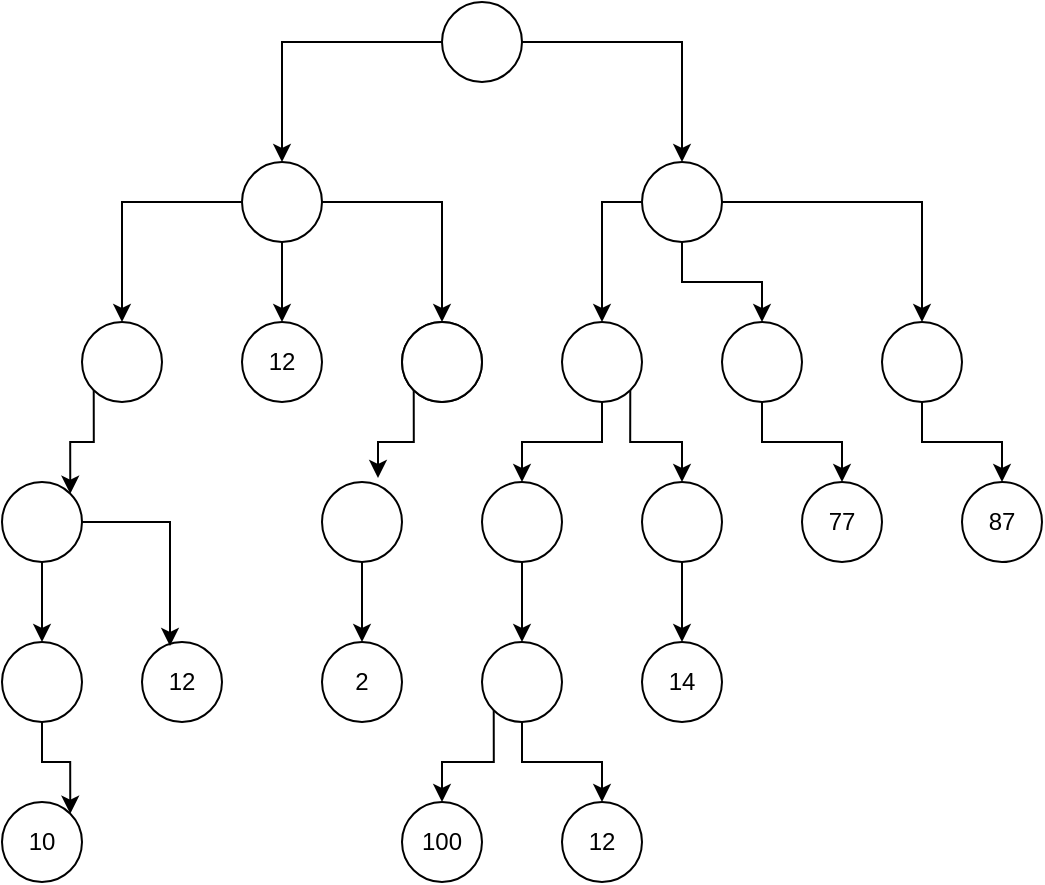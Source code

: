 <mxfile version="14.8.3" type="github">
  <diagram id="tnnwvDFPQhaXpr6YsV1o" name="Page-1">
    <mxGraphModel dx="970" dy="657" grid="1" gridSize="10" guides="1" tooltips="1" connect="1" arrows="1" fold="1" page="1" pageScale="1" pageWidth="827" pageHeight="1169" math="0" shadow="0">
      <root>
        <mxCell id="0" />
        <mxCell id="1" parent="0" />
        <mxCell id="4Q3HJ6j5sPX-1mwMfQ2i-72" style="edgeStyle=orthogonalEdgeStyle;rounded=0;orthogonalLoop=1;jettySize=auto;html=1;exitX=0.5;exitY=1;exitDx=0;exitDy=0;entryX=0.5;entryY=0;entryDx=0;entryDy=0;" edge="1" parent="1" source="4Q3HJ6j5sPX-1mwMfQ2i-45" target="4Q3HJ6j5sPX-1mwMfQ2i-49">
          <mxGeometry relative="1" as="geometry" />
        </mxCell>
        <mxCell id="4Q3HJ6j5sPX-1mwMfQ2i-73" style="edgeStyle=orthogonalEdgeStyle;rounded=0;orthogonalLoop=1;jettySize=auto;html=1;exitX=0;exitY=0.5;exitDx=0;exitDy=0;entryX=0.5;entryY=0;entryDx=0;entryDy=0;" edge="1" parent="1" source="4Q3HJ6j5sPX-1mwMfQ2i-45" target="4Q3HJ6j5sPX-1mwMfQ2i-48">
          <mxGeometry relative="1" as="geometry" />
        </mxCell>
        <mxCell id="4Q3HJ6j5sPX-1mwMfQ2i-74" style="edgeStyle=orthogonalEdgeStyle;rounded=0;orthogonalLoop=1;jettySize=auto;html=1;exitX=1;exitY=0.5;exitDx=0;exitDy=0;" edge="1" parent="1" source="4Q3HJ6j5sPX-1mwMfQ2i-45" target="4Q3HJ6j5sPX-1mwMfQ2i-54">
          <mxGeometry relative="1" as="geometry" />
        </mxCell>
        <mxCell id="4Q3HJ6j5sPX-1mwMfQ2i-45" value="" style="ellipse;whiteSpace=wrap;html=1;aspect=fixed;" vertex="1" parent="1">
          <mxGeometry x="320" y="120" width="40" height="40" as="geometry" />
        </mxCell>
        <mxCell id="4Q3HJ6j5sPX-1mwMfQ2i-70" style="edgeStyle=orthogonalEdgeStyle;rounded=0;orthogonalLoop=1;jettySize=auto;html=1;exitX=0;exitY=0.5;exitDx=0;exitDy=0;" edge="1" parent="1" source="4Q3HJ6j5sPX-1mwMfQ2i-46" target="4Q3HJ6j5sPX-1mwMfQ2i-45">
          <mxGeometry relative="1" as="geometry" />
        </mxCell>
        <mxCell id="4Q3HJ6j5sPX-1mwMfQ2i-71" style="edgeStyle=orthogonalEdgeStyle;rounded=0;orthogonalLoop=1;jettySize=auto;html=1;exitX=1;exitY=0.5;exitDx=0;exitDy=0;entryX=0.5;entryY=0;entryDx=0;entryDy=0;" edge="1" parent="1" source="4Q3HJ6j5sPX-1mwMfQ2i-46" target="4Q3HJ6j5sPX-1mwMfQ2i-47">
          <mxGeometry relative="1" as="geometry" />
        </mxCell>
        <mxCell id="4Q3HJ6j5sPX-1mwMfQ2i-46" value="" style="ellipse;whiteSpace=wrap;html=1;aspect=fixed;" vertex="1" parent="1">
          <mxGeometry x="420" y="40" width="40" height="40" as="geometry" />
        </mxCell>
        <mxCell id="4Q3HJ6j5sPX-1mwMfQ2i-75" style="edgeStyle=orthogonalEdgeStyle;rounded=0;orthogonalLoop=1;jettySize=auto;html=1;exitX=0;exitY=0.5;exitDx=0;exitDy=0;" edge="1" parent="1" source="4Q3HJ6j5sPX-1mwMfQ2i-47" target="4Q3HJ6j5sPX-1mwMfQ2i-51">
          <mxGeometry relative="1" as="geometry" />
        </mxCell>
        <mxCell id="4Q3HJ6j5sPX-1mwMfQ2i-76" style="edgeStyle=orthogonalEdgeStyle;rounded=0;orthogonalLoop=1;jettySize=auto;html=1;exitX=0.5;exitY=1;exitDx=0;exitDy=0;entryX=0.5;entryY=0;entryDx=0;entryDy=0;" edge="1" parent="1" source="4Q3HJ6j5sPX-1mwMfQ2i-47" target="4Q3HJ6j5sPX-1mwMfQ2i-52">
          <mxGeometry relative="1" as="geometry" />
        </mxCell>
        <mxCell id="4Q3HJ6j5sPX-1mwMfQ2i-77" style="edgeStyle=orthogonalEdgeStyle;rounded=0;orthogonalLoop=1;jettySize=auto;html=1;exitX=1;exitY=0.5;exitDx=0;exitDy=0;entryX=0.5;entryY=0;entryDx=0;entryDy=0;" edge="1" parent="1" source="4Q3HJ6j5sPX-1mwMfQ2i-47" target="4Q3HJ6j5sPX-1mwMfQ2i-53">
          <mxGeometry relative="1" as="geometry" />
        </mxCell>
        <mxCell id="4Q3HJ6j5sPX-1mwMfQ2i-47" value="" style="ellipse;whiteSpace=wrap;html=1;aspect=fixed;" vertex="1" parent="1">
          <mxGeometry x="520" y="120" width="40" height="40" as="geometry" />
        </mxCell>
        <mxCell id="4Q3HJ6j5sPX-1mwMfQ2i-84" style="edgeStyle=orthogonalEdgeStyle;rounded=0;orthogonalLoop=1;jettySize=auto;html=1;exitX=0;exitY=1;exitDx=0;exitDy=0;entryX=1;entryY=0;entryDx=0;entryDy=0;" edge="1" parent="1" source="4Q3HJ6j5sPX-1mwMfQ2i-48" target="4Q3HJ6j5sPX-1mwMfQ2i-57">
          <mxGeometry relative="1" as="geometry" />
        </mxCell>
        <mxCell id="4Q3HJ6j5sPX-1mwMfQ2i-48" value="" style="ellipse;whiteSpace=wrap;html=1;aspect=fixed;" vertex="1" parent="1">
          <mxGeometry x="240" y="200" width="40" height="40" as="geometry" />
        </mxCell>
        <mxCell id="4Q3HJ6j5sPX-1mwMfQ2i-49" value="12" style="ellipse;whiteSpace=wrap;html=1;aspect=fixed;" vertex="1" parent="1">
          <mxGeometry x="320" y="200" width="40" height="40" as="geometry" />
        </mxCell>
        <mxCell id="4Q3HJ6j5sPX-1mwMfQ2i-50" value="" style="ellipse;whiteSpace=wrap;html=1;aspect=fixed;" vertex="1" parent="1">
          <mxGeometry x="400" y="200" width="40" height="40" as="geometry" />
        </mxCell>
        <mxCell id="4Q3HJ6j5sPX-1mwMfQ2i-78" style="edgeStyle=orthogonalEdgeStyle;rounded=0;orthogonalLoop=1;jettySize=auto;html=1;exitX=0.5;exitY=1;exitDx=0;exitDy=0;entryX=0.5;entryY=0;entryDx=0;entryDy=0;" edge="1" parent="1" source="4Q3HJ6j5sPX-1mwMfQ2i-51" target="4Q3HJ6j5sPX-1mwMfQ2i-58">
          <mxGeometry relative="1" as="geometry" />
        </mxCell>
        <mxCell id="4Q3HJ6j5sPX-1mwMfQ2i-79" style="edgeStyle=orthogonalEdgeStyle;rounded=0;orthogonalLoop=1;jettySize=auto;html=1;exitX=1;exitY=1;exitDx=0;exitDy=0;" edge="1" parent="1" source="4Q3HJ6j5sPX-1mwMfQ2i-51" target="4Q3HJ6j5sPX-1mwMfQ2i-59">
          <mxGeometry relative="1" as="geometry" />
        </mxCell>
        <mxCell id="4Q3HJ6j5sPX-1mwMfQ2i-51" value="" style="ellipse;whiteSpace=wrap;html=1;aspect=fixed;" vertex="1" parent="1">
          <mxGeometry x="480" y="200" width="40" height="40" as="geometry" />
        </mxCell>
        <mxCell id="4Q3HJ6j5sPX-1mwMfQ2i-80" style="edgeStyle=orthogonalEdgeStyle;rounded=0;orthogonalLoop=1;jettySize=auto;html=1;exitX=0.5;exitY=1;exitDx=0;exitDy=0;entryX=0.5;entryY=0;entryDx=0;entryDy=0;" edge="1" parent="1" source="4Q3HJ6j5sPX-1mwMfQ2i-52" target="4Q3HJ6j5sPX-1mwMfQ2i-60">
          <mxGeometry relative="1" as="geometry" />
        </mxCell>
        <mxCell id="4Q3HJ6j5sPX-1mwMfQ2i-52" value="" style="ellipse;whiteSpace=wrap;html=1;aspect=fixed;" vertex="1" parent="1">
          <mxGeometry x="560" y="200" width="40" height="40" as="geometry" />
        </mxCell>
        <mxCell id="4Q3HJ6j5sPX-1mwMfQ2i-81" style="edgeStyle=orthogonalEdgeStyle;rounded=0;orthogonalLoop=1;jettySize=auto;html=1;exitX=0.5;exitY=1;exitDx=0;exitDy=0;entryX=0.5;entryY=0;entryDx=0;entryDy=0;" edge="1" parent="1" source="4Q3HJ6j5sPX-1mwMfQ2i-53" target="4Q3HJ6j5sPX-1mwMfQ2i-61">
          <mxGeometry relative="1" as="geometry" />
        </mxCell>
        <mxCell id="4Q3HJ6j5sPX-1mwMfQ2i-53" value="" style="ellipse;whiteSpace=wrap;html=1;aspect=fixed;" vertex="1" parent="1">
          <mxGeometry x="640" y="200" width="40" height="40" as="geometry" />
        </mxCell>
        <mxCell id="4Q3HJ6j5sPX-1mwMfQ2i-82" style="edgeStyle=orthogonalEdgeStyle;rounded=0;orthogonalLoop=1;jettySize=auto;html=1;exitX=0;exitY=1;exitDx=0;exitDy=0;entryX=0.7;entryY=-0.05;entryDx=0;entryDy=0;entryPerimeter=0;" edge="1" parent="1" source="4Q3HJ6j5sPX-1mwMfQ2i-54" target="4Q3HJ6j5sPX-1mwMfQ2i-55">
          <mxGeometry relative="1" as="geometry" />
        </mxCell>
        <mxCell id="4Q3HJ6j5sPX-1mwMfQ2i-54" value="" style="ellipse;whiteSpace=wrap;html=1;aspect=fixed;" vertex="1" parent="1">
          <mxGeometry x="400" y="200" width="40" height="40" as="geometry" />
        </mxCell>
        <mxCell id="4Q3HJ6j5sPX-1mwMfQ2i-88" style="edgeStyle=orthogonalEdgeStyle;rounded=0;orthogonalLoop=1;jettySize=auto;html=1;exitX=0.5;exitY=1;exitDx=0;exitDy=0;" edge="1" parent="1" source="4Q3HJ6j5sPX-1mwMfQ2i-55" target="4Q3HJ6j5sPX-1mwMfQ2i-64">
          <mxGeometry relative="1" as="geometry" />
        </mxCell>
        <mxCell id="4Q3HJ6j5sPX-1mwMfQ2i-55" value="" style="ellipse;whiteSpace=wrap;html=1;aspect=fixed;" vertex="1" parent="1">
          <mxGeometry x="360" y="280" width="40" height="40" as="geometry" />
        </mxCell>
        <mxCell id="4Q3HJ6j5sPX-1mwMfQ2i-56" value="12" style="ellipse;whiteSpace=wrap;html=1;aspect=fixed;" vertex="1" parent="1">
          <mxGeometry x="270" y="360" width="40" height="40" as="geometry" />
        </mxCell>
        <mxCell id="4Q3HJ6j5sPX-1mwMfQ2i-85" style="edgeStyle=orthogonalEdgeStyle;rounded=0;orthogonalLoop=1;jettySize=auto;html=1;exitX=0.5;exitY=1;exitDx=0;exitDy=0;entryX=0.5;entryY=0;entryDx=0;entryDy=0;" edge="1" parent="1" source="4Q3HJ6j5sPX-1mwMfQ2i-57" target="4Q3HJ6j5sPX-1mwMfQ2i-66">
          <mxGeometry relative="1" as="geometry" />
        </mxCell>
        <mxCell id="4Q3HJ6j5sPX-1mwMfQ2i-86" style="edgeStyle=orthogonalEdgeStyle;rounded=0;orthogonalLoop=1;jettySize=auto;html=1;exitX=1;exitY=0.5;exitDx=0;exitDy=0;entryX=0.35;entryY=0.05;entryDx=0;entryDy=0;entryPerimeter=0;" edge="1" parent="1" source="4Q3HJ6j5sPX-1mwMfQ2i-57" target="4Q3HJ6j5sPX-1mwMfQ2i-56">
          <mxGeometry relative="1" as="geometry" />
        </mxCell>
        <mxCell id="4Q3HJ6j5sPX-1mwMfQ2i-57" value="" style="ellipse;whiteSpace=wrap;html=1;aspect=fixed;" vertex="1" parent="1">
          <mxGeometry x="200" y="280" width="40" height="40" as="geometry" />
        </mxCell>
        <mxCell id="4Q3HJ6j5sPX-1mwMfQ2i-89" style="edgeStyle=orthogonalEdgeStyle;rounded=0;orthogonalLoop=1;jettySize=auto;html=1;exitX=0.5;exitY=1;exitDx=0;exitDy=0;entryX=0.5;entryY=0;entryDx=0;entryDy=0;" edge="1" parent="1" source="4Q3HJ6j5sPX-1mwMfQ2i-58" target="4Q3HJ6j5sPX-1mwMfQ2i-63">
          <mxGeometry relative="1" as="geometry" />
        </mxCell>
        <mxCell id="4Q3HJ6j5sPX-1mwMfQ2i-58" value="" style="ellipse;whiteSpace=wrap;html=1;aspect=fixed;" vertex="1" parent="1">
          <mxGeometry x="440" y="280" width="40" height="40" as="geometry" />
        </mxCell>
        <mxCell id="4Q3HJ6j5sPX-1mwMfQ2i-90" style="edgeStyle=orthogonalEdgeStyle;rounded=0;orthogonalLoop=1;jettySize=auto;html=1;exitX=0.5;exitY=1;exitDx=0;exitDy=0;entryX=0.5;entryY=0;entryDx=0;entryDy=0;" edge="1" parent="1" source="4Q3HJ6j5sPX-1mwMfQ2i-59" target="4Q3HJ6j5sPX-1mwMfQ2i-62">
          <mxGeometry relative="1" as="geometry" />
        </mxCell>
        <mxCell id="4Q3HJ6j5sPX-1mwMfQ2i-59" value="" style="ellipse;whiteSpace=wrap;html=1;aspect=fixed;" vertex="1" parent="1">
          <mxGeometry x="520" y="280" width="40" height="40" as="geometry" />
        </mxCell>
        <mxCell id="4Q3HJ6j5sPX-1mwMfQ2i-60" value="77" style="ellipse;whiteSpace=wrap;html=1;aspect=fixed;" vertex="1" parent="1">
          <mxGeometry x="600" y="280" width="40" height="40" as="geometry" />
        </mxCell>
        <mxCell id="4Q3HJ6j5sPX-1mwMfQ2i-61" value="87" style="ellipse;whiteSpace=wrap;html=1;aspect=fixed;" vertex="1" parent="1">
          <mxGeometry x="680" y="280" width="40" height="40" as="geometry" />
        </mxCell>
        <mxCell id="4Q3HJ6j5sPX-1mwMfQ2i-62" value="14" style="ellipse;whiteSpace=wrap;html=1;aspect=fixed;" vertex="1" parent="1">
          <mxGeometry x="520" y="360" width="40" height="40" as="geometry" />
        </mxCell>
        <mxCell id="4Q3HJ6j5sPX-1mwMfQ2i-91" style="edgeStyle=orthogonalEdgeStyle;rounded=0;orthogonalLoop=1;jettySize=auto;html=1;exitX=0.5;exitY=1;exitDx=0;exitDy=0;" edge="1" parent="1" source="4Q3HJ6j5sPX-1mwMfQ2i-63" target="4Q3HJ6j5sPX-1mwMfQ2i-69">
          <mxGeometry relative="1" as="geometry" />
        </mxCell>
        <mxCell id="4Q3HJ6j5sPX-1mwMfQ2i-92" style="edgeStyle=orthogonalEdgeStyle;rounded=0;orthogonalLoop=1;jettySize=auto;html=1;exitX=0;exitY=1;exitDx=0;exitDy=0;entryX=0.5;entryY=0;entryDx=0;entryDy=0;" edge="1" parent="1" source="4Q3HJ6j5sPX-1mwMfQ2i-63" target="4Q3HJ6j5sPX-1mwMfQ2i-68">
          <mxGeometry relative="1" as="geometry" />
        </mxCell>
        <mxCell id="4Q3HJ6j5sPX-1mwMfQ2i-63" value="" style="ellipse;whiteSpace=wrap;html=1;aspect=fixed;" vertex="1" parent="1">
          <mxGeometry x="440" y="360" width="40" height="40" as="geometry" />
        </mxCell>
        <mxCell id="4Q3HJ6j5sPX-1mwMfQ2i-64" value="2" style="ellipse;whiteSpace=wrap;html=1;aspect=fixed;" vertex="1" parent="1">
          <mxGeometry x="360" y="360" width="40" height="40" as="geometry" />
        </mxCell>
        <mxCell id="4Q3HJ6j5sPX-1mwMfQ2i-65" value="10" style="ellipse;whiteSpace=wrap;html=1;aspect=fixed;" vertex="1" parent="1">
          <mxGeometry x="200" y="440" width="40" height="40" as="geometry" />
        </mxCell>
        <mxCell id="4Q3HJ6j5sPX-1mwMfQ2i-87" style="edgeStyle=orthogonalEdgeStyle;rounded=0;orthogonalLoop=1;jettySize=auto;html=1;exitX=0.5;exitY=1;exitDx=0;exitDy=0;entryX=1;entryY=0;entryDx=0;entryDy=0;" edge="1" parent="1" source="4Q3HJ6j5sPX-1mwMfQ2i-66" target="4Q3HJ6j5sPX-1mwMfQ2i-65">
          <mxGeometry relative="1" as="geometry" />
        </mxCell>
        <mxCell id="4Q3HJ6j5sPX-1mwMfQ2i-66" value="" style="ellipse;whiteSpace=wrap;html=1;aspect=fixed;" vertex="1" parent="1">
          <mxGeometry x="200" y="360" width="40" height="40" as="geometry" />
        </mxCell>
        <mxCell id="4Q3HJ6j5sPX-1mwMfQ2i-68" value="100" style="ellipse;whiteSpace=wrap;html=1;aspect=fixed;" vertex="1" parent="1">
          <mxGeometry x="400" y="440" width="40" height="40" as="geometry" />
        </mxCell>
        <mxCell id="4Q3HJ6j5sPX-1mwMfQ2i-69" value="12" style="ellipse;whiteSpace=wrap;html=1;aspect=fixed;" vertex="1" parent="1">
          <mxGeometry x="480" y="440" width="40" height="40" as="geometry" />
        </mxCell>
      </root>
    </mxGraphModel>
  </diagram>
</mxfile>
